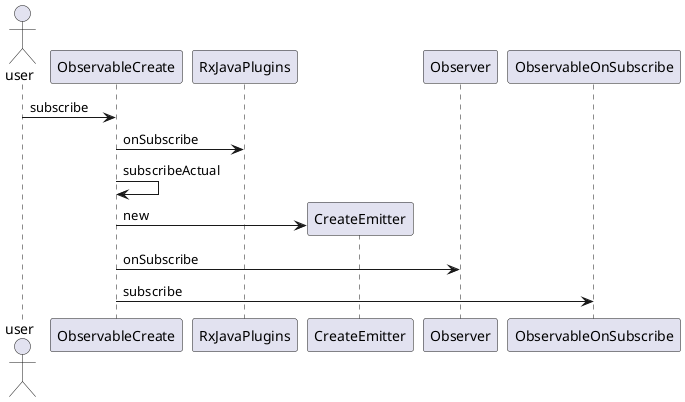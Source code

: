 @startuml Observable订阅时序图


actor user



user -> ObservableCreate : subscribe
ObservableCreate ->  RxJavaPlugins : onSubscribe
ObservableCreate -> ObservableCreate : subscribeActual

create CreateEmitter
ObservableCreate -> CreateEmitter : new
ObservableCreate -> Observer : onSubscribe
ObservableCreate -> ObservableOnSubscribe : subscribe




' user -> Observable : create
' Observable -> RxJavaPlugins : onAssembly
' RxJavaPlugins -> user : ObservableCreate
@enduml